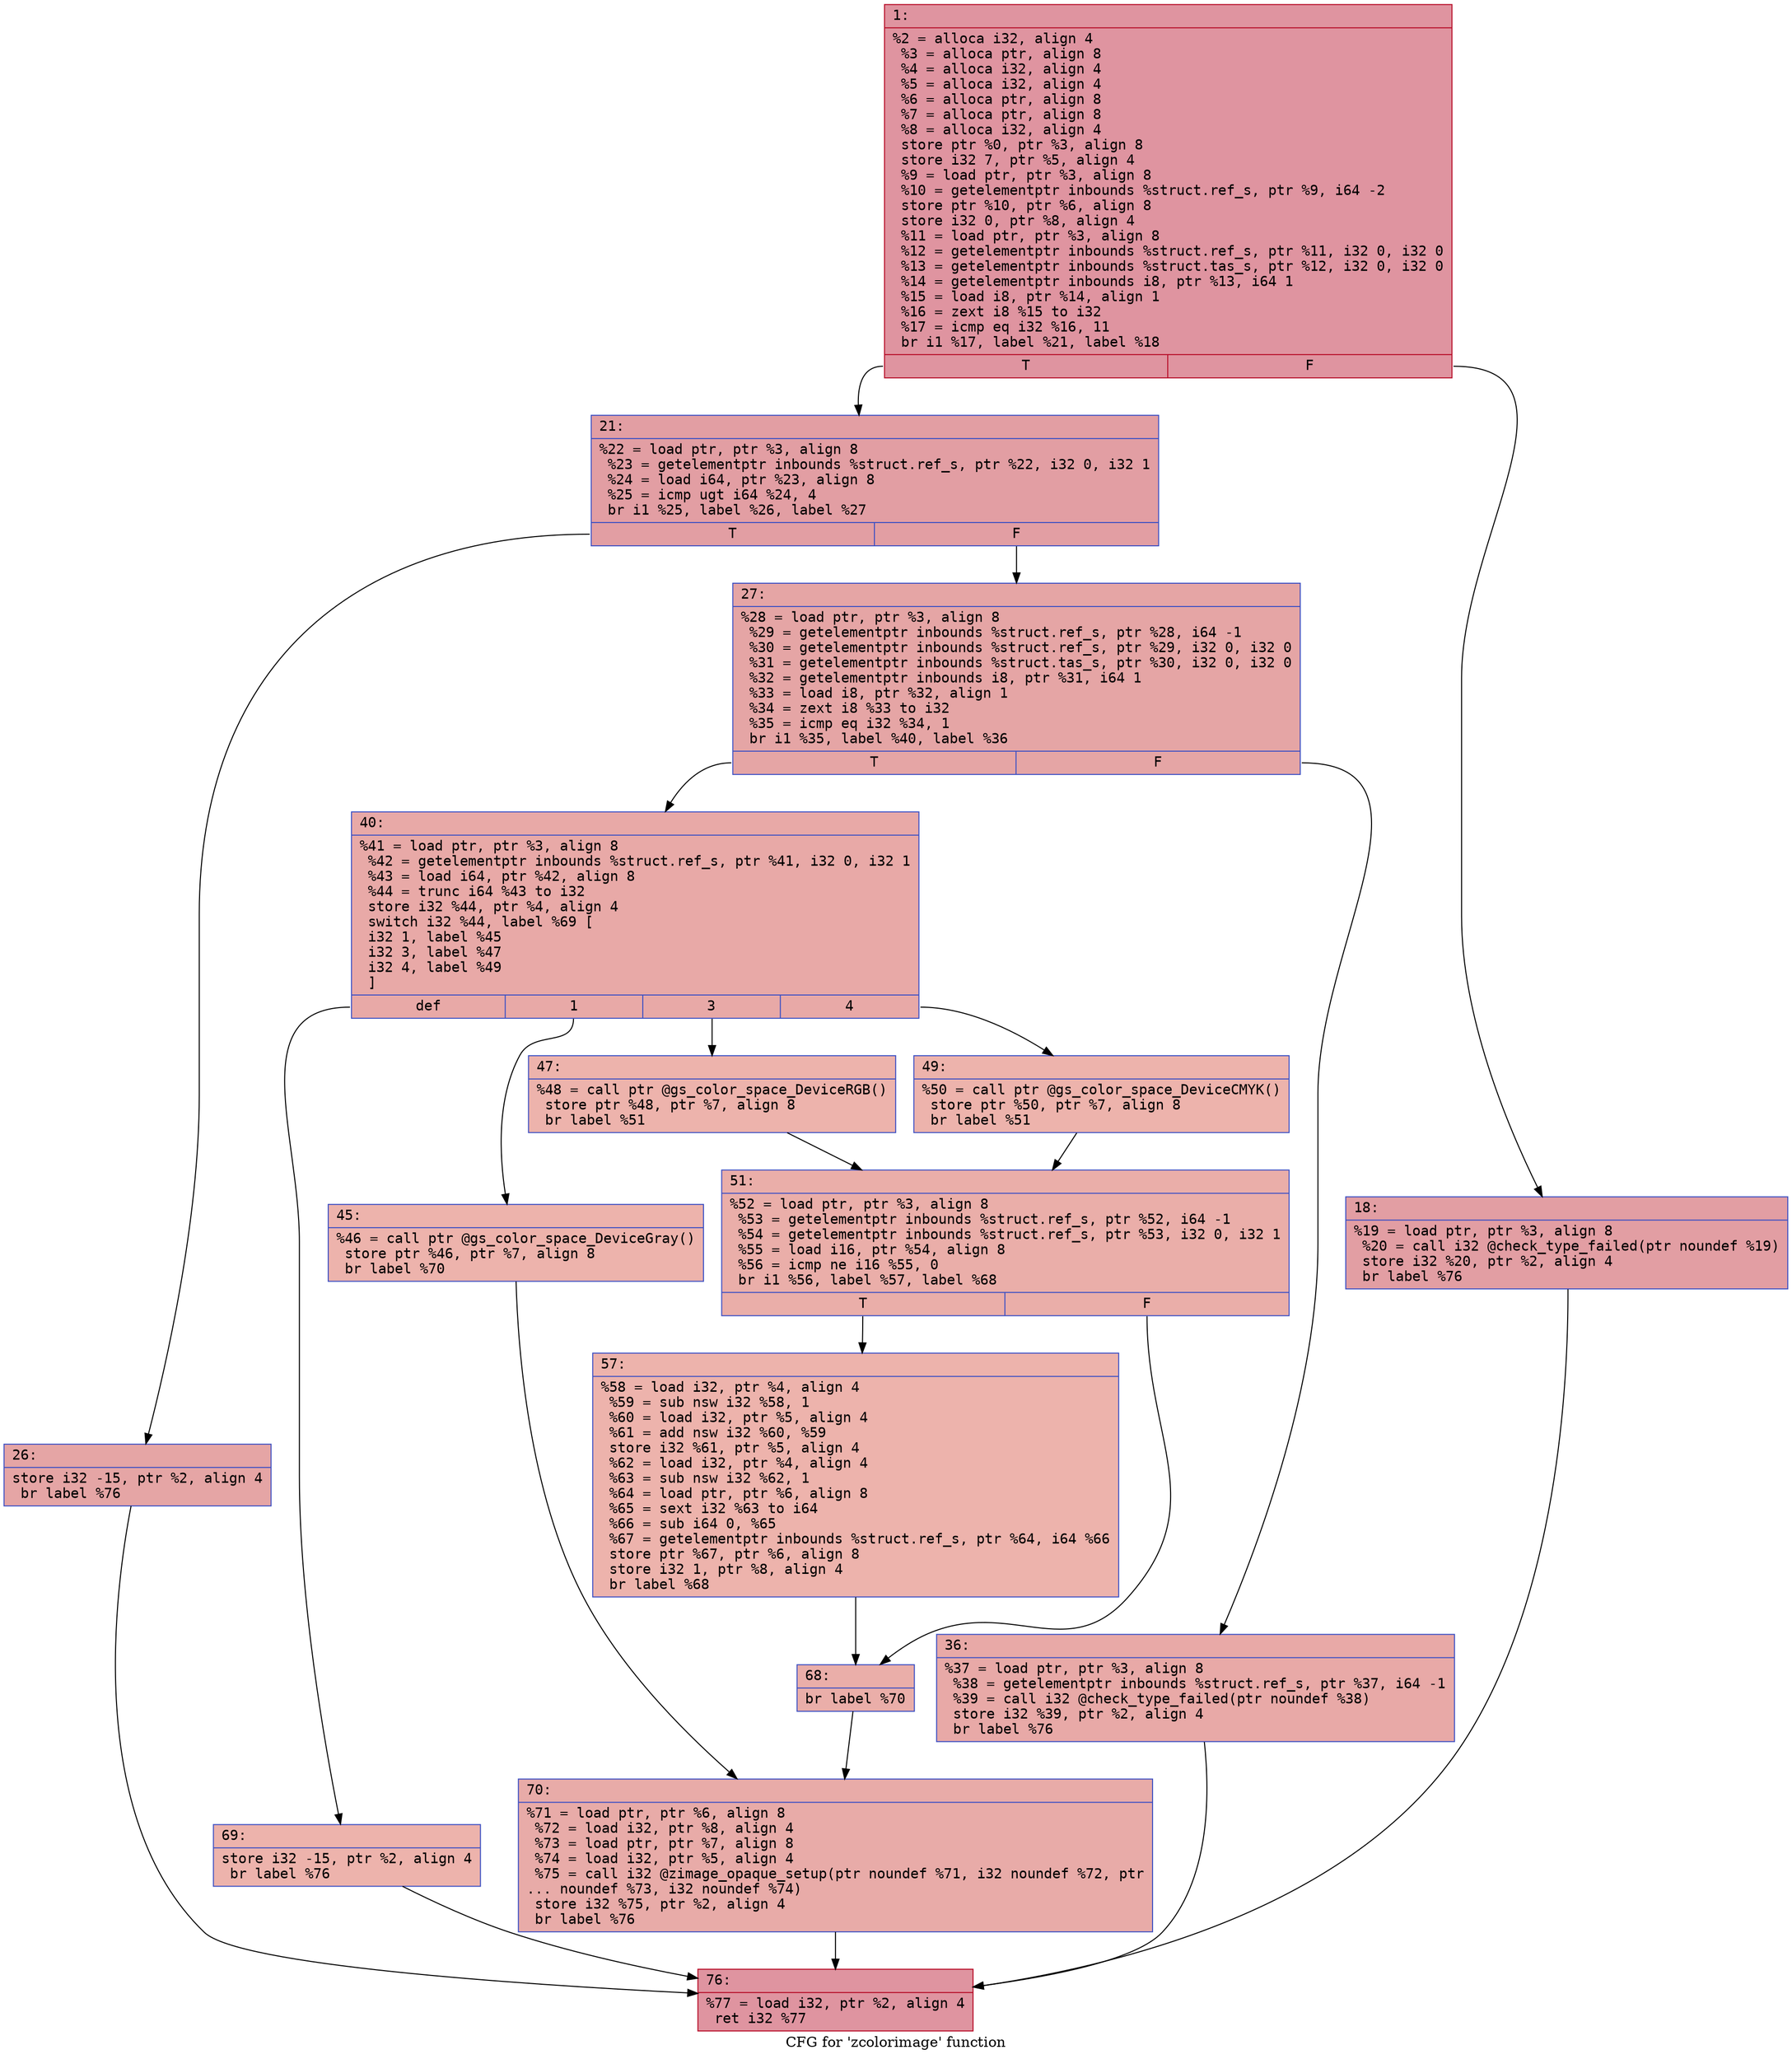 digraph "CFG for 'zcolorimage' function" {
	label="CFG for 'zcolorimage' function";

	Node0x600002a77930 [shape=record,color="#b70d28ff", style=filled, fillcolor="#b70d2870" fontname="Courier",label="{1:\l|  %2 = alloca i32, align 4\l  %3 = alloca ptr, align 8\l  %4 = alloca i32, align 4\l  %5 = alloca i32, align 4\l  %6 = alloca ptr, align 8\l  %7 = alloca ptr, align 8\l  %8 = alloca i32, align 4\l  store ptr %0, ptr %3, align 8\l  store i32 7, ptr %5, align 4\l  %9 = load ptr, ptr %3, align 8\l  %10 = getelementptr inbounds %struct.ref_s, ptr %9, i64 -2\l  store ptr %10, ptr %6, align 8\l  store i32 0, ptr %8, align 4\l  %11 = load ptr, ptr %3, align 8\l  %12 = getelementptr inbounds %struct.ref_s, ptr %11, i32 0, i32 0\l  %13 = getelementptr inbounds %struct.tas_s, ptr %12, i32 0, i32 0\l  %14 = getelementptr inbounds i8, ptr %13, i64 1\l  %15 = load i8, ptr %14, align 1\l  %16 = zext i8 %15 to i32\l  %17 = icmp eq i32 %16, 11\l  br i1 %17, label %21, label %18\l|{<s0>T|<s1>F}}"];
	Node0x600002a77930:s0 -> Node0x600002a779d0[tooltip="1 -> 21\nProbability 50.00%" ];
	Node0x600002a77930:s1 -> Node0x600002a77980[tooltip="1 -> 18\nProbability 50.00%" ];
	Node0x600002a77980 [shape=record,color="#3d50c3ff", style=filled, fillcolor="#be242e70" fontname="Courier",label="{18:\l|  %19 = load ptr, ptr %3, align 8\l  %20 = call i32 @check_type_failed(ptr noundef %19)\l  store i32 %20, ptr %2, align 4\l  br label %76\l}"];
	Node0x600002a77980 -> Node0x600002a77de0[tooltip="18 -> 76\nProbability 100.00%" ];
	Node0x600002a779d0 [shape=record,color="#3d50c3ff", style=filled, fillcolor="#be242e70" fontname="Courier",label="{21:\l|  %22 = load ptr, ptr %3, align 8\l  %23 = getelementptr inbounds %struct.ref_s, ptr %22, i32 0, i32 1\l  %24 = load i64, ptr %23, align 8\l  %25 = icmp ugt i64 %24, 4\l  br i1 %25, label %26, label %27\l|{<s0>T|<s1>F}}"];
	Node0x600002a779d0:s0 -> Node0x600002a77a20[tooltip="21 -> 26\nProbability 50.00%" ];
	Node0x600002a779d0:s1 -> Node0x600002a77a70[tooltip="21 -> 27\nProbability 50.00%" ];
	Node0x600002a77a20 [shape=record,color="#3d50c3ff", style=filled, fillcolor="#c5333470" fontname="Courier",label="{26:\l|  store i32 -15, ptr %2, align 4\l  br label %76\l}"];
	Node0x600002a77a20 -> Node0x600002a77de0[tooltip="26 -> 76\nProbability 100.00%" ];
	Node0x600002a77a70 [shape=record,color="#3d50c3ff", style=filled, fillcolor="#c5333470" fontname="Courier",label="{27:\l|  %28 = load ptr, ptr %3, align 8\l  %29 = getelementptr inbounds %struct.ref_s, ptr %28, i64 -1\l  %30 = getelementptr inbounds %struct.ref_s, ptr %29, i32 0, i32 0\l  %31 = getelementptr inbounds %struct.tas_s, ptr %30, i32 0, i32 0\l  %32 = getelementptr inbounds i8, ptr %31, i64 1\l  %33 = load i8, ptr %32, align 1\l  %34 = zext i8 %33 to i32\l  %35 = icmp eq i32 %34, 1\l  br i1 %35, label %40, label %36\l|{<s0>T|<s1>F}}"];
	Node0x600002a77a70:s0 -> Node0x600002a77b10[tooltip="27 -> 40\nProbability 50.00%" ];
	Node0x600002a77a70:s1 -> Node0x600002a77ac0[tooltip="27 -> 36\nProbability 50.00%" ];
	Node0x600002a77ac0 [shape=record,color="#3d50c3ff", style=filled, fillcolor="#ca3b3770" fontname="Courier",label="{36:\l|  %37 = load ptr, ptr %3, align 8\l  %38 = getelementptr inbounds %struct.ref_s, ptr %37, i64 -1\l  %39 = call i32 @check_type_failed(ptr noundef %38)\l  store i32 %39, ptr %2, align 4\l  br label %76\l}"];
	Node0x600002a77ac0 -> Node0x600002a77de0[tooltip="36 -> 76\nProbability 100.00%" ];
	Node0x600002a77b10 [shape=record,color="#3d50c3ff", style=filled, fillcolor="#ca3b3770" fontname="Courier",label="{40:\l|  %41 = load ptr, ptr %3, align 8\l  %42 = getelementptr inbounds %struct.ref_s, ptr %41, i32 0, i32 1\l  %43 = load i64, ptr %42, align 8\l  %44 = trunc i64 %43 to i32\l  store i32 %44, ptr %4, align 4\l  switch i32 %44, label %69 [\l    i32 1, label %45\l    i32 3, label %47\l    i32 4, label %49\l  ]\l|{<s0>def|<s1>1|<s2>3|<s3>4}}"];
	Node0x600002a77b10:s0 -> Node0x600002a77d40[tooltip="40 -> 69\nProbability 25.00%" ];
	Node0x600002a77b10:s1 -> Node0x600002a77b60[tooltip="40 -> 45\nProbability 25.00%" ];
	Node0x600002a77b10:s2 -> Node0x600002a77bb0[tooltip="40 -> 47\nProbability 25.00%" ];
	Node0x600002a77b10:s3 -> Node0x600002a77c00[tooltip="40 -> 49\nProbability 25.00%" ];
	Node0x600002a77b60 [shape=record,color="#3d50c3ff", style=filled, fillcolor="#d6524470" fontname="Courier",label="{45:\l|  %46 = call ptr @gs_color_space_DeviceGray()\l  store ptr %46, ptr %7, align 8\l  br label %70\l}"];
	Node0x600002a77b60 -> Node0x600002a77d90[tooltip="45 -> 70\nProbability 100.00%" ];
	Node0x600002a77bb0 [shape=record,color="#3d50c3ff", style=filled, fillcolor="#d6524470" fontname="Courier",label="{47:\l|  %48 = call ptr @gs_color_space_DeviceRGB()\l  store ptr %48, ptr %7, align 8\l  br label %51\l}"];
	Node0x600002a77bb0 -> Node0x600002a77c50[tooltip="47 -> 51\nProbability 100.00%" ];
	Node0x600002a77c00 [shape=record,color="#3d50c3ff", style=filled, fillcolor="#d6524470" fontname="Courier",label="{49:\l|  %50 = call ptr @gs_color_space_DeviceCMYK()\l  store ptr %50, ptr %7, align 8\l  br label %51\l}"];
	Node0x600002a77c00 -> Node0x600002a77c50[tooltip="49 -> 51\nProbability 100.00%" ];
	Node0x600002a77c50 [shape=record,color="#3d50c3ff", style=filled, fillcolor="#d0473d70" fontname="Courier",label="{51:\l|  %52 = load ptr, ptr %3, align 8\l  %53 = getelementptr inbounds %struct.ref_s, ptr %52, i64 -1\l  %54 = getelementptr inbounds %struct.ref_s, ptr %53, i32 0, i32 1\l  %55 = load i16, ptr %54, align 8\l  %56 = icmp ne i16 %55, 0\l  br i1 %56, label %57, label %68\l|{<s0>T|<s1>F}}"];
	Node0x600002a77c50:s0 -> Node0x600002a77ca0[tooltip="51 -> 57\nProbability 62.50%" ];
	Node0x600002a77c50:s1 -> Node0x600002a77cf0[tooltip="51 -> 68\nProbability 37.50%" ];
	Node0x600002a77ca0 [shape=record,color="#3d50c3ff", style=filled, fillcolor="#d6524470" fontname="Courier",label="{57:\l|  %58 = load i32, ptr %4, align 4\l  %59 = sub nsw i32 %58, 1\l  %60 = load i32, ptr %5, align 4\l  %61 = add nsw i32 %60, %59\l  store i32 %61, ptr %5, align 4\l  %62 = load i32, ptr %4, align 4\l  %63 = sub nsw i32 %62, 1\l  %64 = load ptr, ptr %6, align 8\l  %65 = sext i32 %63 to i64\l  %66 = sub i64 0, %65\l  %67 = getelementptr inbounds %struct.ref_s, ptr %64, i64 %66\l  store ptr %67, ptr %6, align 8\l  store i32 1, ptr %8, align 4\l  br label %68\l}"];
	Node0x600002a77ca0 -> Node0x600002a77cf0[tooltip="57 -> 68\nProbability 100.00%" ];
	Node0x600002a77cf0 [shape=record,color="#3d50c3ff", style=filled, fillcolor="#d0473d70" fontname="Courier",label="{68:\l|  br label %70\l}"];
	Node0x600002a77cf0 -> Node0x600002a77d90[tooltip="68 -> 70\nProbability 100.00%" ];
	Node0x600002a77d40 [shape=record,color="#3d50c3ff", style=filled, fillcolor="#d6524470" fontname="Courier",label="{69:\l|  store i32 -15, ptr %2, align 4\l  br label %76\l}"];
	Node0x600002a77d40 -> Node0x600002a77de0[tooltip="69 -> 76\nProbability 100.00%" ];
	Node0x600002a77d90 [shape=record,color="#3d50c3ff", style=filled, fillcolor="#cc403a70" fontname="Courier",label="{70:\l|  %71 = load ptr, ptr %6, align 8\l  %72 = load i32, ptr %8, align 4\l  %73 = load ptr, ptr %7, align 8\l  %74 = load i32, ptr %5, align 4\l  %75 = call i32 @zimage_opaque_setup(ptr noundef %71, i32 noundef %72, ptr\l... noundef %73, i32 noundef %74)\l  store i32 %75, ptr %2, align 4\l  br label %76\l}"];
	Node0x600002a77d90 -> Node0x600002a77de0[tooltip="70 -> 76\nProbability 100.00%" ];
	Node0x600002a77de0 [shape=record,color="#b70d28ff", style=filled, fillcolor="#b70d2870" fontname="Courier",label="{76:\l|  %77 = load i32, ptr %2, align 4\l  ret i32 %77\l}"];
}

